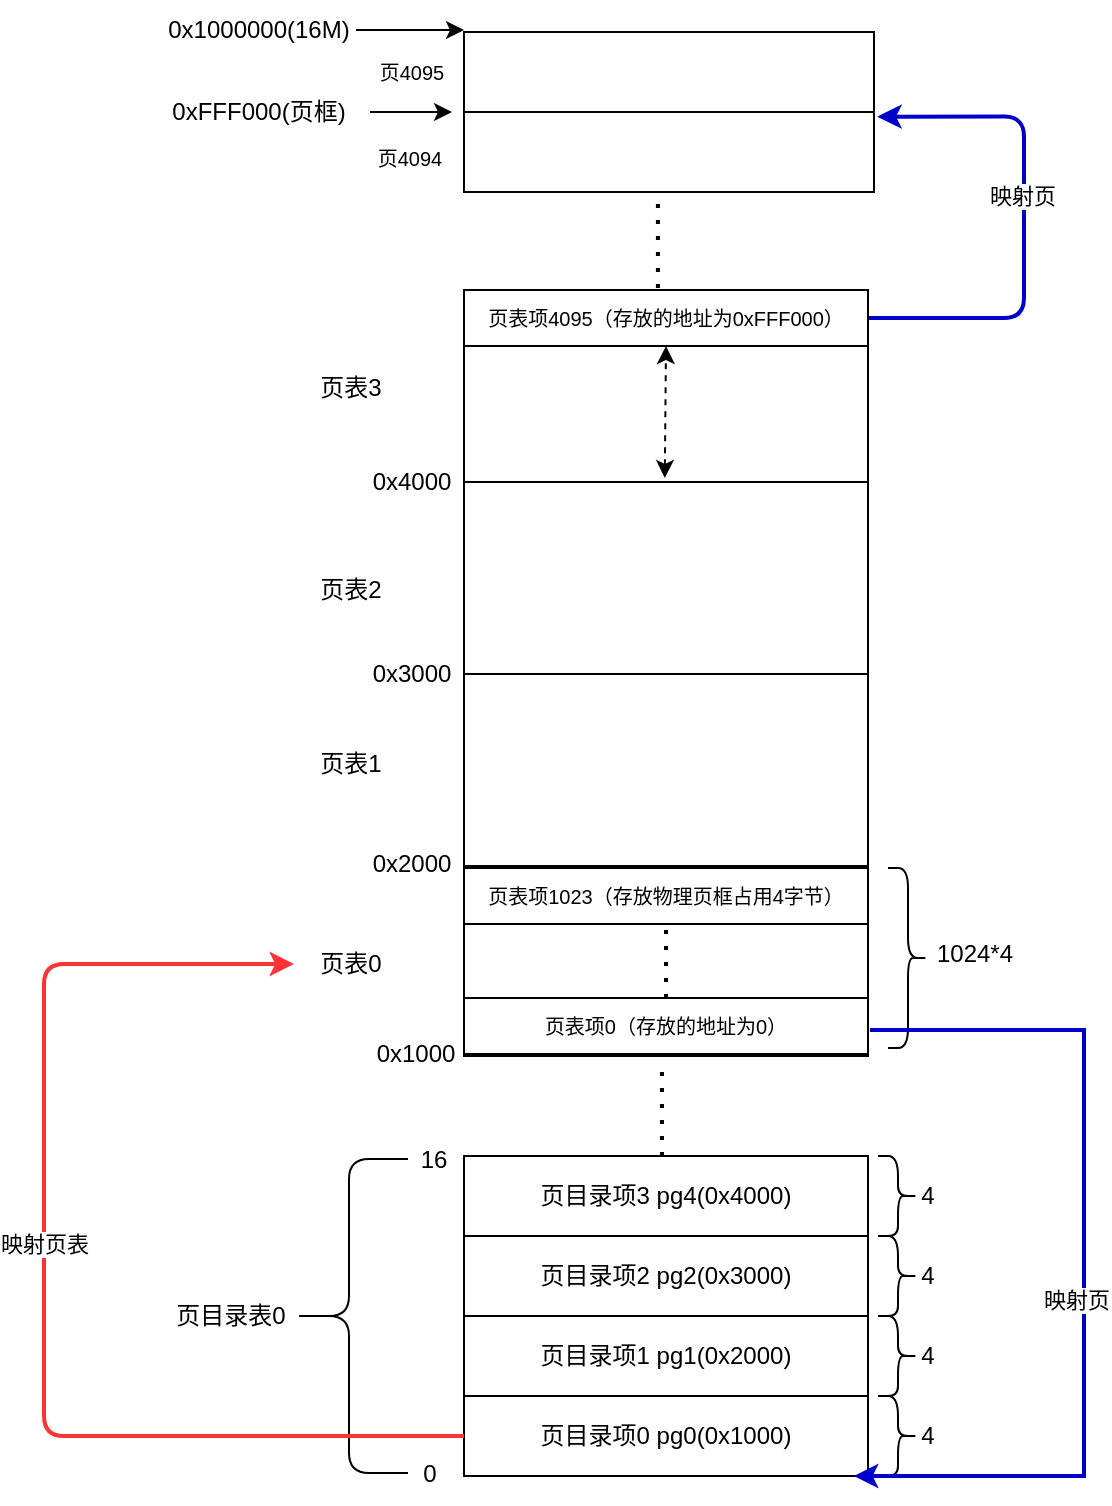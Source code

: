 <mxfile version="20.3.6" type="github">
  <diagram id="Sn3NqzvYnHhoxN-BO4FH" name="第 1 页">
    <mxGraphModel dx="1094" dy="1827" grid="0" gridSize="10" guides="1" tooltips="1" connect="1" arrows="1" fold="1" page="1" pageScale="1" pageWidth="827" pageHeight="1169" math="0" shadow="0">
      <root>
        <mxCell id="0" />
        <mxCell id="1" parent="0" />
        <mxCell id="ZRvVDtTBW8opCcVsUrqt-46" style="edgeStyle=orthogonalEdgeStyle;rounded=0;orthogonalLoop=1;jettySize=auto;html=1;" parent="1" source="ZRvVDtTBW8opCcVsUrqt-43" edge="1">
          <mxGeometry relative="1" as="geometry">
            <mxPoint x="369" y="-127" as="targetPoint" />
          </mxGeometry>
        </mxCell>
        <mxCell id="ZRvVDtTBW8opCcVsUrqt-43" value="0x1000000(16M)" style="text;html=1;strokeColor=none;fillColor=none;align=center;verticalAlign=middle;whiteSpace=wrap;rounded=0;" parent="1" vertex="1">
          <mxGeometry x="218" y="-142" width="97" height="30" as="geometry" />
        </mxCell>
        <mxCell id="ZRvVDtTBW8opCcVsUrqt-47" value="" style="shape=table;startSize=0;container=1;collapsible=0;childLayout=tableLayout;" parent="1" vertex="1">
          <mxGeometry x="369" y="436" width="202" height="160" as="geometry" />
        </mxCell>
        <mxCell id="ZRvVDtTBW8opCcVsUrqt-48" value="" style="shape=tableRow;horizontal=0;startSize=0;swimlaneHead=0;swimlaneBody=0;top=0;left=0;bottom=0;right=0;collapsible=0;dropTarget=0;fillColor=none;points=[[0,0.5],[1,0.5]];portConstraint=eastwest;" parent="ZRvVDtTBW8opCcVsUrqt-47" vertex="1">
          <mxGeometry width="202" height="40" as="geometry" />
        </mxCell>
        <mxCell id="ZRvVDtTBW8opCcVsUrqt-49" value="页目录项3 pg4(0x4000)" style="shape=partialRectangle;html=1;whiteSpace=wrap;connectable=0;overflow=hidden;fillColor=none;top=0;left=0;bottom=0;right=0;pointerEvents=1;" parent="ZRvVDtTBW8opCcVsUrqt-48" vertex="1">
          <mxGeometry width="202" height="40" as="geometry">
            <mxRectangle width="202" height="40" as="alternateBounds" />
          </mxGeometry>
        </mxCell>
        <mxCell id="ZRvVDtTBW8opCcVsUrqt-50" value="" style="shape=tableRow;horizontal=0;startSize=0;swimlaneHead=0;swimlaneBody=0;top=0;left=0;bottom=0;right=0;collapsible=0;dropTarget=0;fillColor=none;points=[[0,0.5],[1,0.5]];portConstraint=eastwest;" parent="ZRvVDtTBW8opCcVsUrqt-47" vertex="1">
          <mxGeometry y="40" width="202" height="40" as="geometry" />
        </mxCell>
        <mxCell id="ZRvVDtTBW8opCcVsUrqt-51" value="页目录项2 pg2(0x3000)" style="shape=partialRectangle;html=1;whiteSpace=wrap;connectable=0;overflow=hidden;fillColor=none;top=0;left=0;bottom=0;right=0;pointerEvents=1;" parent="ZRvVDtTBW8opCcVsUrqt-50" vertex="1">
          <mxGeometry width="202" height="40" as="geometry">
            <mxRectangle width="202" height="40" as="alternateBounds" />
          </mxGeometry>
        </mxCell>
        <mxCell id="ZRvVDtTBW8opCcVsUrqt-52" value="" style="shape=tableRow;horizontal=0;startSize=0;swimlaneHead=0;swimlaneBody=0;top=0;left=0;bottom=0;right=0;collapsible=0;dropTarget=0;fillColor=none;points=[[0,0.5],[1,0.5]];portConstraint=eastwest;" parent="ZRvVDtTBW8opCcVsUrqt-47" vertex="1">
          <mxGeometry y="80" width="202" height="40" as="geometry" />
        </mxCell>
        <mxCell id="ZRvVDtTBW8opCcVsUrqt-53" value="页目录项1 pg1(0x2000)" style="shape=partialRectangle;html=1;whiteSpace=wrap;connectable=0;overflow=hidden;fillColor=none;top=0;left=0;bottom=0;right=0;pointerEvents=1;" parent="ZRvVDtTBW8opCcVsUrqt-52" vertex="1">
          <mxGeometry width="202" height="40" as="geometry">
            <mxRectangle width="202" height="40" as="alternateBounds" />
          </mxGeometry>
        </mxCell>
        <mxCell id="ZRvVDtTBW8opCcVsUrqt-54" value="" style="shape=tableRow;horizontal=0;startSize=0;swimlaneHead=0;swimlaneBody=0;top=0;left=0;bottom=0;right=0;collapsible=0;dropTarget=0;fillColor=none;points=[[0,0.5],[1,0.5]];portConstraint=eastwest;" parent="ZRvVDtTBW8opCcVsUrqt-47" vertex="1">
          <mxGeometry y="120" width="202" height="40" as="geometry" />
        </mxCell>
        <mxCell id="ZRvVDtTBW8opCcVsUrqt-55" value="页目录项0 pg0(0x1000)" style="shape=partialRectangle;html=1;whiteSpace=wrap;connectable=0;overflow=hidden;fillColor=none;top=0;left=0;bottom=0;right=0;pointerEvents=1;" parent="ZRvVDtTBW8opCcVsUrqt-54" vertex="1">
          <mxGeometry width="202" height="40" as="geometry">
            <mxRectangle width="202" height="40" as="alternateBounds" />
          </mxGeometry>
        </mxCell>
        <mxCell id="ZRvVDtTBW8opCcVsUrqt-56" value="" style="shape=curlyBracket;whiteSpace=wrap;html=1;rounded=1;flipH=1;size=0.5;" parent="1" vertex="1">
          <mxGeometry x="576" y="556" width="20" height="40" as="geometry" />
        </mxCell>
        <mxCell id="ZRvVDtTBW8opCcVsUrqt-57" value="4" style="text;html=1;strokeColor=none;fillColor=none;align=center;verticalAlign=middle;whiteSpace=wrap;rounded=0;" parent="1" vertex="1">
          <mxGeometry x="571" y="561" width="60" height="30" as="geometry" />
        </mxCell>
        <mxCell id="ZRvVDtTBW8opCcVsUrqt-59" value="" style="shape=curlyBracket;whiteSpace=wrap;html=1;rounded=1;flipH=1;size=0.5;" parent="1" vertex="1">
          <mxGeometry x="576" y="516" width="20" height="40" as="geometry" />
        </mxCell>
        <mxCell id="ZRvVDtTBW8opCcVsUrqt-60" value="4" style="text;html=1;strokeColor=none;fillColor=none;align=center;verticalAlign=middle;whiteSpace=wrap;rounded=0;" parent="1" vertex="1">
          <mxGeometry x="571" y="521" width="60" height="30" as="geometry" />
        </mxCell>
        <mxCell id="ZRvVDtTBW8opCcVsUrqt-61" value="" style="shape=curlyBracket;whiteSpace=wrap;html=1;rounded=1;flipH=1;size=0.5;" parent="1" vertex="1">
          <mxGeometry x="576" y="476" width="20" height="40" as="geometry" />
        </mxCell>
        <mxCell id="ZRvVDtTBW8opCcVsUrqt-62" value="4" style="text;html=1;strokeColor=none;fillColor=none;align=center;verticalAlign=middle;whiteSpace=wrap;rounded=0;" parent="1" vertex="1">
          <mxGeometry x="571" y="481" width="60" height="30" as="geometry" />
        </mxCell>
        <mxCell id="ZRvVDtTBW8opCcVsUrqt-65" value="" style="shape=curlyBracket;whiteSpace=wrap;html=1;rounded=1;flipH=1;size=0.5;" parent="1" vertex="1">
          <mxGeometry x="576" y="436" width="20" height="40" as="geometry" />
        </mxCell>
        <mxCell id="ZRvVDtTBW8opCcVsUrqt-66" value="4" style="text;html=1;strokeColor=none;fillColor=none;align=center;verticalAlign=middle;whiteSpace=wrap;rounded=0;" parent="1" vertex="1">
          <mxGeometry x="571" y="441" width="60" height="30" as="geometry" />
        </mxCell>
        <mxCell id="ZRvVDtTBW8opCcVsUrqt-75" value="16" style="text;html=1;strokeColor=none;fillColor=none;align=center;verticalAlign=middle;whiteSpace=wrap;rounded=0;" parent="1" vertex="1">
          <mxGeometry x="324" y="423" width="60" height="30" as="geometry" />
        </mxCell>
        <mxCell id="ZRvVDtTBW8opCcVsUrqt-78" value="" style="shape=curlyBracket;whiteSpace=wrap;html=1;rounded=1;flipH=1;rotation=-180;" parent="1" vertex="1">
          <mxGeometry x="282" y="437.5" width="59" height="157" as="geometry" />
        </mxCell>
        <mxCell id="ZRvVDtTBW8opCcVsUrqt-79" value="页目录表0" style="text;html=1;align=center;verticalAlign=middle;resizable=0;points=[];autosize=1;strokeColor=none;fillColor=none;" parent="1" vertex="1">
          <mxGeometry x="215" y="503" width="73" height="26" as="geometry" />
        </mxCell>
        <mxCell id="ZRvVDtTBW8opCcVsUrqt-81" value="" style="shape=table;startSize=0;container=1;collapsible=0;childLayout=tableLayout;" parent="1" vertex="1">
          <mxGeometry x="369" y="3" width="202" height="383" as="geometry" />
        </mxCell>
        <mxCell id="ZRvVDtTBW8opCcVsUrqt-84" value="" style="shape=tableRow;horizontal=0;startSize=0;swimlaneHead=0;swimlaneBody=0;top=0;left=0;bottom=0;right=0;collapsible=0;dropTarget=0;fillColor=none;points=[[0,0.5],[1,0.5]];portConstraint=eastwest;" parent="ZRvVDtTBW8opCcVsUrqt-81" vertex="1">
          <mxGeometry width="202" height="96" as="geometry" />
        </mxCell>
        <mxCell id="ZRvVDtTBW8opCcVsUrqt-85" value="" style="shape=partialRectangle;html=1;whiteSpace=wrap;connectable=0;overflow=hidden;fillColor=none;top=0;left=0;bottom=0;right=0;pointerEvents=1;" parent="ZRvVDtTBW8opCcVsUrqt-84" vertex="1">
          <mxGeometry width="202" height="96" as="geometry">
            <mxRectangle width="202" height="96" as="alternateBounds" />
          </mxGeometry>
        </mxCell>
        <mxCell id="ZRvVDtTBW8opCcVsUrqt-86" value="" style="shape=tableRow;horizontal=0;startSize=0;swimlaneHead=0;swimlaneBody=0;top=0;left=0;bottom=0;right=0;collapsible=0;dropTarget=0;fillColor=none;points=[[0,0.5],[1,0.5]];portConstraint=eastwest;" parent="ZRvVDtTBW8opCcVsUrqt-81" vertex="1">
          <mxGeometry y="96" width="202" height="96" as="geometry" />
        </mxCell>
        <mxCell id="ZRvVDtTBW8opCcVsUrqt-87" value="" style="shape=partialRectangle;html=1;whiteSpace=wrap;connectable=0;overflow=hidden;fillColor=none;top=0;left=0;bottom=0;right=0;pointerEvents=1;" parent="ZRvVDtTBW8opCcVsUrqt-86" vertex="1">
          <mxGeometry width="202" height="96" as="geometry">
            <mxRectangle width="202" height="96" as="alternateBounds" />
          </mxGeometry>
        </mxCell>
        <mxCell id="ZRvVDtTBW8opCcVsUrqt-88" value="" style="shape=tableRow;horizontal=0;startSize=0;swimlaneHead=0;swimlaneBody=0;top=0;left=0;bottom=0;right=0;collapsible=0;dropTarget=0;fillColor=none;points=[[0,0.5],[1,0.5]];portConstraint=eastwest;" parent="ZRvVDtTBW8opCcVsUrqt-81" vertex="1">
          <mxGeometry y="192" width="202" height="96" as="geometry" />
        </mxCell>
        <mxCell id="ZRvVDtTBW8opCcVsUrqt-89" value="" style="shape=partialRectangle;html=1;whiteSpace=wrap;connectable=0;overflow=hidden;fillColor=none;top=0;left=0;bottom=0;right=0;pointerEvents=1;" parent="ZRvVDtTBW8opCcVsUrqt-88" vertex="1">
          <mxGeometry width="202" height="96" as="geometry">
            <mxRectangle width="202" height="96" as="alternateBounds" />
          </mxGeometry>
        </mxCell>
        <mxCell id="ZRvVDtTBW8opCcVsUrqt-82" value="" style="shape=tableRow;horizontal=0;startSize=0;swimlaneHead=0;swimlaneBody=0;top=0;left=0;bottom=0;right=0;collapsible=0;dropTarget=0;fillColor=none;points=[[0,0.5],[1,0.5]];portConstraint=eastwest;" parent="ZRvVDtTBW8opCcVsUrqt-81" vertex="1">
          <mxGeometry y="288" width="202" height="95" as="geometry" />
        </mxCell>
        <mxCell id="ZRvVDtTBW8opCcVsUrqt-83" value="" style="shape=partialRectangle;html=1;whiteSpace=wrap;connectable=0;overflow=hidden;fillColor=none;top=0;left=0;bottom=0;right=0;pointerEvents=1;" parent="ZRvVDtTBW8opCcVsUrqt-82" vertex="1">
          <mxGeometry width="202" height="95" as="geometry">
            <mxRectangle width="202" height="95" as="alternateBounds" />
          </mxGeometry>
        </mxCell>
        <mxCell id="ZRvVDtTBW8opCcVsUrqt-90" value="页表0" style="text;html=1;align=center;verticalAlign=middle;resizable=0;points=[];autosize=1;strokeColor=none;fillColor=none;" parent="1" vertex="1">
          <mxGeometry x="287" y="327" width="49" height="26" as="geometry" />
        </mxCell>
        <mxCell id="ZRvVDtTBW8opCcVsUrqt-92" value="页表1" style="text;html=1;align=center;verticalAlign=middle;resizable=0;points=[];autosize=1;strokeColor=none;fillColor=none;" parent="1" vertex="1">
          <mxGeometry x="287" y="227" width="49" height="26" as="geometry" />
        </mxCell>
        <mxCell id="ZRvVDtTBW8opCcVsUrqt-93" value="页表2" style="text;html=1;align=center;verticalAlign=middle;resizable=0;points=[];autosize=1;strokeColor=none;fillColor=none;" parent="1" vertex="1">
          <mxGeometry x="287" y="140" width="49" height="26" as="geometry" />
        </mxCell>
        <mxCell id="ZRvVDtTBW8opCcVsUrqt-94" value="页表3" style="text;html=1;align=center;verticalAlign=middle;resizable=0;points=[];autosize=1;strokeColor=none;fillColor=none;" parent="1" vertex="1">
          <mxGeometry x="287" y="39" width="49" height="26" as="geometry" />
        </mxCell>
        <mxCell id="ZRvVDtTBW8opCcVsUrqt-96" value="0x1000" style="text;html=1;strokeColor=none;fillColor=none;align=center;verticalAlign=middle;whiteSpace=wrap;rounded=0;" parent="1" vertex="1">
          <mxGeometry x="315" y="370" width="60" height="30" as="geometry" />
        </mxCell>
        <mxCell id="ZRvVDtTBW8opCcVsUrqt-97" value="0x2000" style="text;html=1;strokeColor=none;fillColor=none;align=center;verticalAlign=middle;whiteSpace=wrap;rounded=0;" parent="1" vertex="1">
          <mxGeometry x="313" y="275" width="60" height="30" as="geometry" />
        </mxCell>
        <mxCell id="ZRvVDtTBW8opCcVsUrqt-98" value="0x3000" style="text;html=1;strokeColor=none;fillColor=none;align=center;verticalAlign=middle;whiteSpace=wrap;rounded=0;" parent="1" vertex="1">
          <mxGeometry x="313" y="179.5" width="60" height="30" as="geometry" />
        </mxCell>
        <mxCell id="ZRvVDtTBW8opCcVsUrqt-99" value="0x4000" style="text;html=1;strokeColor=none;fillColor=none;align=center;verticalAlign=middle;whiteSpace=wrap;rounded=0;" parent="1" vertex="1">
          <mxGeometry x="313" y="84" width="60" height="30" as="geometry" />
        </mxCell>
        <mxCell id="ZRvVDtTBW8opCcVsUrqt-101" value="" style="shape=curlyBracket;whiteSpace=wrap;html=1;rounded=1;flipH=1;size=0.5;" parent="1" vertex="1">
          <mxGeometry x="581" y="292" width="20" height="90" as="geometry" />
        </mxCell>
        <mxCell id="ZRvVDtTBW8opCcVsUrqt-104" value="1024*4" style="text;html=1;align=center;verticalAlign=middle;resizable=0;points=[];autosize=1;strokeColor=none;fillColor=none;" parent="1" vertex="1">
          <mxGeometry x="596" y="322" width="56" height="26" as="geometry" />
        </mxCell>
        <mxCell id="ZRvVDtTBW8opCcVsUrqt-106" value="页表项0（存放的地址为0）" style="rounded=0;whiteSpace=wrap;html=1;fontSize=10;" parent="1" vertex="1">
          <mxGeometry x="369" y="357" width="202" height="28" as="geometry" />
        </mxCell>
        <mxCell id="ZRvVDtTBW8opCcVsUrqt-107" value="页表项1023（存放物理页框占用4字节）" style="rounded=0;whiteSpace=wrap;html=1;fontSize=10;" parent="1" vertex="1">
          <mxGeometry x="369" y="292" width="202" height="28" as="geometry" />
        </mxCell>
        <mxCell id="ZRvVDtTBW8opCcVsUrqt-108" value="" style="shape=table;startSize=0;container=1;collapsible=0;childLayout=tableLayout;fontSize=10;" parent="1" vertex="1">
          <mxGeometry x="369" y="-126" width="205" height="80" as="geometry" />
        </mxCell>
        <mxCell id="ZRvVDtTBW8opCcVsUrqt-109" value="" style="shape=tableRow;horizontal=0;startSize=0;swimlaneHead=0;swimlaneBody=0;top=0;left=0;bottom=0;right=0;collapsible=0;dropTarget=0;fillColor=none;points=[[0,0.5],[1,0.5]];portConstraint=eastwest;fontSize=10;" parent="ZRvVDtTBW8opCcVsUrqt-108" vertex="1">
          <mxGeometry width="205" height="40" as="geometry" />
        </mxCell>
        <mxCell id="ZRvVDtTBW8opCcVsUrqt-110" value="" style="shape=partialRectangle;html=1;whiteSpace=wrap;connectable=0;overflow=hidden;fillColor=none;top=0;left=0;bottom=0;right=0;pointerEvents=1;fontSize=10;" parent="ZRvVDtTBW8opCcVsUrqt-109" vertex="1">
          <mxGeometry width="205" height="40" as="geometry">
            <mxRectangle width="205" height="40" as="alternateBounds" />
          </mxGeometry>
        </mxCell>
        <mxCell id="ZRvVDtTBW8opCcVsUrqt-111" value="" style="shape=tableRow;horizontal=0;startSize=0;swimlaneHead=0;swimlaneBody=0;top=0;left=0;bottom=0;right=0;collapsible=0;dropTarget=0;fillColor=none;points=[[0,0.5],[1,0.5]];portConstraint=eastwest;fontSize=10;" parent="ZRvVDtTBW8opCcVsUrqt-108" vertex="1">
          <mxGeometry y="40" width="205" height="40" as="geometry" />
        </mxCell>
        <mxCell id="ZRvVDtTBW8opCcVsUrqt-112" value="" style="shape=partialRectangle;html=1;whiteSpace=wrap;connectable=0;overflow=hidden;fillColor=none;top=0;left=0;bottom=0;right=0;pointerEvents=1;fontSize=10;" parent="ZRvVDtTBW8opCcVsUrqt-111" vertex="1">
          <mxGeometry width="205" height="40" as="geometry">
            <mxRectangle width="205" height="40" as="alternateBounds" />
          </mxGeometry>
        </mxCell>
        <mxCell id="ZRvVDtTBW8opCcVsUrqt-114" style="edgeStyle=orthogonalEdgeStyle;rounded=0;orthogonalLoop=1;jettySize=auto;html=1;fontSize=10;" parent="1" source="ZRvVDtTBW8opCcVsUrqt-113" edge="1">
          <mxGeometry relative="1" as="geometry">
            <mxPoint x="363" y="-86" as="targetPoint" />
          </mxGeometry>
        </mxCell>
        <mxCell id="ZRvVDtTBW8opCcVsUrqt-113" value="0xFFF000(页框)" style="text;html=1;strokeColor=none;fillColor=none;align=center;verticalAlign=middle;whiteSpace=wrap;rounded=0;" parent="1" vertex="1">
          <mxGeometry x="211" y="-101" width="111" height="30" as="geometry" />
        </mxCell>
        <mxCell id="ZRvVDtTBW8opCcVsUrqt-123" style="edgeStyle=orthogonalEdgeStyle;rounded=1;orthogonalLoop=1;jettySize=auto;html=1;exitX=1;exitY=0.5;exitDx=0;exitDy=0;fontSize=10;entryX=1.008;entryY=0.058;entryDx=0;entryDy=0;entryPerimeter=0;strokeColor=#0000CC;strokeWidth=2;" parent="1" source="ZRvVDtTBW8opCcVsUrqt-115" target="ZRvVDtTBW8opCcVsUrqt-111" edge="1">
          <mxGeometry relative="1" as="geometry">
            <mxPoint x="657.034" y="-90.586" as="targetPoint" />
            <Array as="points">
              <mxPoint x="649" y="17" />
              <mxPoint x="649" y="-84" />
            </Array>
          </mxGeometry>
        </mxCell>
        <mxCell id="r41DqsQB2cySxRdWrJAx-5" value="映射页" style="edgeLabel;html=1;align=center;verticalAlign=middle;resizable=0;points=[];" vertex="1" connectable="0" parent="ZRvVDtTBW8opCcVsUrqt-123">
          <mxGeometry x="0.103" y="1" relative="1" as="geometry">
            <mxPoint as="offset" />
          </mxGeometry>
        </mxCell>
        <mxCell id="ZRvVDtTBW8opCcVsUrqt-115" value="页表项4095（存放的地址为0xFFF000）" style="rounded=0;whiteSpace=wrap;html=1;fontSize=10;" parent="1" vertex="1">
          <mxGeometry x="369" y="3" width="202" height="28" as="geometry" />
        </mxCell>
        <mxCell id="ZRvVDtTBW8opCcVsUrqt-116" value="页4095" style="text;html=1;strokeColor=none;fillColor=none;align=center;verticalAlign=middle;whiteSpace=wrap;rounded=0;fontSize=10;" parent="1" vertex="1">
          <mxGeometry x="313" y="-121" width="60" height="30" as="geometry" />
        </mxCell>
        <mxCell id="ZRvVDtTBW8opCcVsUrqt-117" value="页4094" style="text;html=1;strokeColor=none;fillColor=none;align=center;verticalAlign=middle;whiteSpace=wrap;rounded=0;fontSize=10;" parent="1" vertex="1">
          <mxGeometry x="312" y="-78" width="60" height="30" as="geometry" />
        </mxCell>
        <mxCell id="ZRvVDtTBW8opCcVsUrqt-118" value="" style="endArrow=none;dashed=1;html=1;dashPattern=1 3;strokeWidth=2;rounded=0;fontSize=10;exitX=0.5;exitY=0;exitDx=0;exitDy=0;entryX=0.5;entryY=1;entryDx=0;entryDy=0;" parent="1" source="ZRvVDtTBW8opCcVsUrqt-106" target="ZRvVDtTBW8opCcVsUrqt-107" edge="1">
          <mxGeometry width="50" height="50" relative="1" as="geometry">
            <mxPoint x="427" y="370" as="sourcePoint" />
            <mxPoint x="477" y="320" as="targetPoint" />
          </mxGeometry>
        </mxCell>
        <mxCell id="ZRvVDtTBW8opCcVsUrqt-119" value="" style="endArrow=none;dashed=1;html=1;dashPattern=1 3;strokeWidth=2;rounded=0;fontSize=10;entryX=0.49;entryY=1.021;entryDx=0;entryDy=0;entryPerimeter=0;exitX=0.49;exitY=0;exitDx=0;exitDy=0;exitPerimeter=0;" parent="1" source="ZRvVDtTBW8opCcVsUrqt-48" target="ZRvVDtTBW8opCcVsUrqt-82" edge="1">
          <mxGeometry width="50" height="50" relative="1" as="geometry">
            <mxPoint x="438" y="440" as="sourcePoint" />
            <mxPoint x="488" y="390" as="targetPoint" />
          </mxGeometry>
        </mxCell>
        <mxCell id="ZRvVDtTBW8opCcVsUrqt-120" value="" style="endArrow=none;dashed=1;html=1;dashPattern=1 3;strokeWidth=2;rounded=0;fontSize=10;entryX=0.473;entryY=1.075;entryDx=0;entryDy=0;entryPerimeter=0;exitX=0.48;exitY=-0.01;exitDx=0;exitDy=0;exitPerimeter=0;" parent="1" source="ZRvVDtTBW8opCcVsUrqt-84" target="ZRvVDtTBW8opCcVsUrqt-111" edge="1">
          <mxGeometry width="50" height="50" relative="1" as="geometry">
            <mxPoint x="446" y="3" as="sourcePoint" />
            <mxPoint x="496" y="-47" as="targetPoint" />
          </mxGeometry>
        </mxCell>
        <mxCell id="ZRvVDtTBW8opCcVsUrqt-124" value="" style="endArrow=classic;startArrow=classic;html=1;rounded=0;fontSize=10;entryX=0.5;entryY=1;entryDx=0;entryDy=0;exitX=0.497;exitY=-0.021;exitDx=0;exitDy=0;exitPerimeter=0;dashed=1;" parent="1" source="ZRvVDtTBW8opCcVsUrqt-86" target="ZRvVDtTBW8opCcVsUrqt-115" edge="1">
          <mxGeometry width="50" height="50" relative="1" as="geometry">
            <mxPoint x="440" y="86" as="sourcePoint" />
            <mxPoint x="490" y="36" as="targetPoint" />
          </mxGeometry>
        </mxCell>
        <mxCell id="r41DqsQB2cySxRdWrJAx-3" value="0" style="text;html=1;strokeColor=none;fillColor=none;align=center;verticalAlign=middle;whiteSpace=wrap;rounded=0;" vertex="1" parent="1">
          <mxGeometry x="322" y="580" width="60" height="30" as="geometry" />
        </mxCell>
        <mxCell id="r41DqsQB2cySxRdWrJAx-4" value="" style="edgeStyle=segmentEdgeStyle;endArrow=classic;html=1;rounded=0;exitX=1.005;exitY=0.863;exitDx=0;exitDy=0;exitPerimeter=0;entryX=0.965;entryY=1;entryDx=0;entryDy=0;entryPerimeter=0;strokeColor=#0000CC;strokeWidth=2;" edge="1" parent="1" source="ZRvVDtTBW8opCcVsUrqt-82" target="ZRvVDtTBW8opCcVsUrqt-54">
          <mxGeometry width="50" height="50" relative="1" as="geometry">
            <mxPoint x="736" y="505" as="sourcePoint" />
            <mxPoint x="786" y="455" as="targetPoint" />
            <Array as="points">
              <mxPoint x="679" y="373" />
              <mxPoint x="679" y="596" />
            </Array>
          </mxGeometry>
        </mxCell>
        <mxCell id="r41DqsQB2cySxRdWrJAx-6" value="映射页" style="edgeLabel;html=1;align=center;verticalAlign=middle;resizable=0;points=[];" vertex="1" connectable="0" parent="r41DqsQB2cySxRdWrJAx-4">
          <mxGeometry x="0.087" y="-4" relative="1" as="geometry">
            <mxPoint as="offset" />
          </mxGeometry>
        </mxCell>
        <mxCell id="r41DqsQB2cySxRdWrJAx-7" value="" style="edgeStyle=segmentEdgeStyle;endArrow=classic;html=1;rounded=1;strokeColor=#FF3333;strokeWidth=2;exitX=0;exitY=0.5;exitDx=0;exitDy=0;entryX=-0.061;entryY=0.5;entryDx=0;entryDy=0;entryPerimeter=0;" edge="1" parent="1" source="ZRvVDtTBW8opCcVsUrqt-54" target="ZRvVDtTBW8opCcVsUrqt-90">
          <mxGeometry width="50" height="50" relative="1" as="geometry">
            <mxPoint x="60" y="523" as="sourcePoint" />
            <mxPoint x="110" y="473" as="targetPoint" />
            <Array as="points">
              <mxPoint x="159" y="576" />
              <mxPoint x="159" y="340" />
            </Array>
          </mxGeometry>
        </mxCell>
        <mxCell id="r41DqsQB2cySxRdWrJAx-8" value="映射页表" style="edgeLabel;html=1;align=center;verticalAlign=middle;resizable=0;points=[];" vertex="1" connectable="0" parent="r41DqsQB2cySxRdWrJAx-7">
          <mxGeometry x="0.071" relative="1" as="geometry">
            <mxPoint as="offset" />
          </mxGeometry>
        </mxCell>
      </root>
    </mxGraphModel>
  </diagram>
</mxfile>
